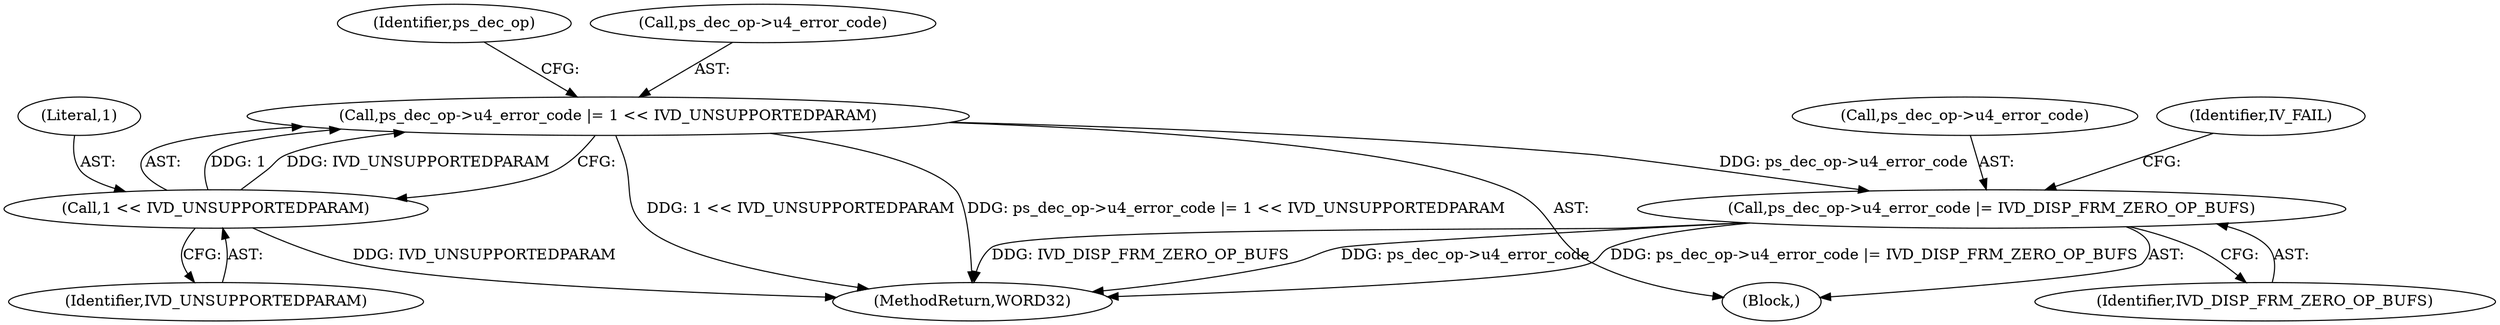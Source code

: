 digraph "0_Android_494561291a503840f385fbcd11d9bc5f4dc502b8@pointer" {
"1000392" [label="(Call,ps_dec_op->u4_error_code |= 1 << IVD_UNSUPPORTEDPARAM)"];
"1000396" [label="(Call,1 << IVD_UNSUPPORTEDPARAM)"];
"1000399" [label="(Call,ps_dec_op->u4_error_code |= IVD_DISP_FRM_ZERO_OP_BUFS)"];
"1000401" [label="(Identifier,ps_dec_op)"];
"1000392" [label="(Call,ps_dec_op->u4_error_code |= 1 << IVD_UNSUPPORTEDPARAM)"];
"1000396" [label="(Call,1 << IVD_UNSUPPORTEDPARAM)"];
"1000405" [label="(Identifier,IV_FAIL)"];
"1000403" [label="(Identifier,IVD_DISP_FRM_ZERO_OP_BUFS)"];
"1000391" [label="(Block,)"];
"1002226" [label="(MethodReturn,WORD32)"];
"1000393" [label="(Call,ps_dec_op->u4_error_code)"];
"1000399" [label="(Call,ps_dec_op->u4_error_code |= IVD_DISP_FRM_ZERO_OP_BUFS)"];
"1000397" [label="(Literal,1)"];
"1000400" [label="(Call,ps_dec_op->u4_error_code)"];
"1000398" [label="(Identifier,IVD_UNSUPPORTEDPARAM)"];
"1000392" -> "1000391"  [label="AST: "];
"1000392" -> "1000396"  [label="CFG: "];
"1000393" -> "1000392"  [label="AST: "];
"1000396" -> "1000392"  [label="AST: "];
"1000401" -> "1000392"  [label="CFG: "];
"1000392" -> "1002226"  [label="DDG: 1 << IVD_UNSUPPORTEDPARAM"];
"1000392" -> "1002226"  [label="DDG: ps_dec_op->u4_error_code |= 1 << IVD_UNSUPPORTEDPARAM"];
"1000396" -> "1000392"  [label="DDG: 1"];
"1000396" -> "1000392"  [label="DDG: IVD_UNSUPPORTEDPARAM"];
"1000392" -> "1000399"  [label="DDG: ps_dec_op->u4_error_code"];
"1000396" -> "1000398"  [label="CFG: "];
"1000397" -> "1000396"  [label="AST: "];
"1000398" -> "1000396"  [label="AST: "];
"1000396" -> "1002226"  [label="DDG: IVD_UNSUPPORTEDPARAM"];
"1000399" -> "1000391"  [label="AST: "];
"1000399" -> "1000403"  [label="CFG: "];
"1000400" -> "1000399"  [label="AST: "];
"1000403" -> "1000399"  [label="AST: "];
"1000405" -> "1000399"  [label="CFG: "];
"1000399" -> "1002226"  [label="DDG: IVD_DISP_FRM_ZERO_OP_BUFS"];
"1000399" -> "1002226"  [label="DDG: ps_dec_op->u4_error_code"];
"1000399" -> "1002226"  [label="DDG: ps_dec_op->u4_error_code |= IVD_DISP_FRM_ZERO_OP_BUFS"];
}

